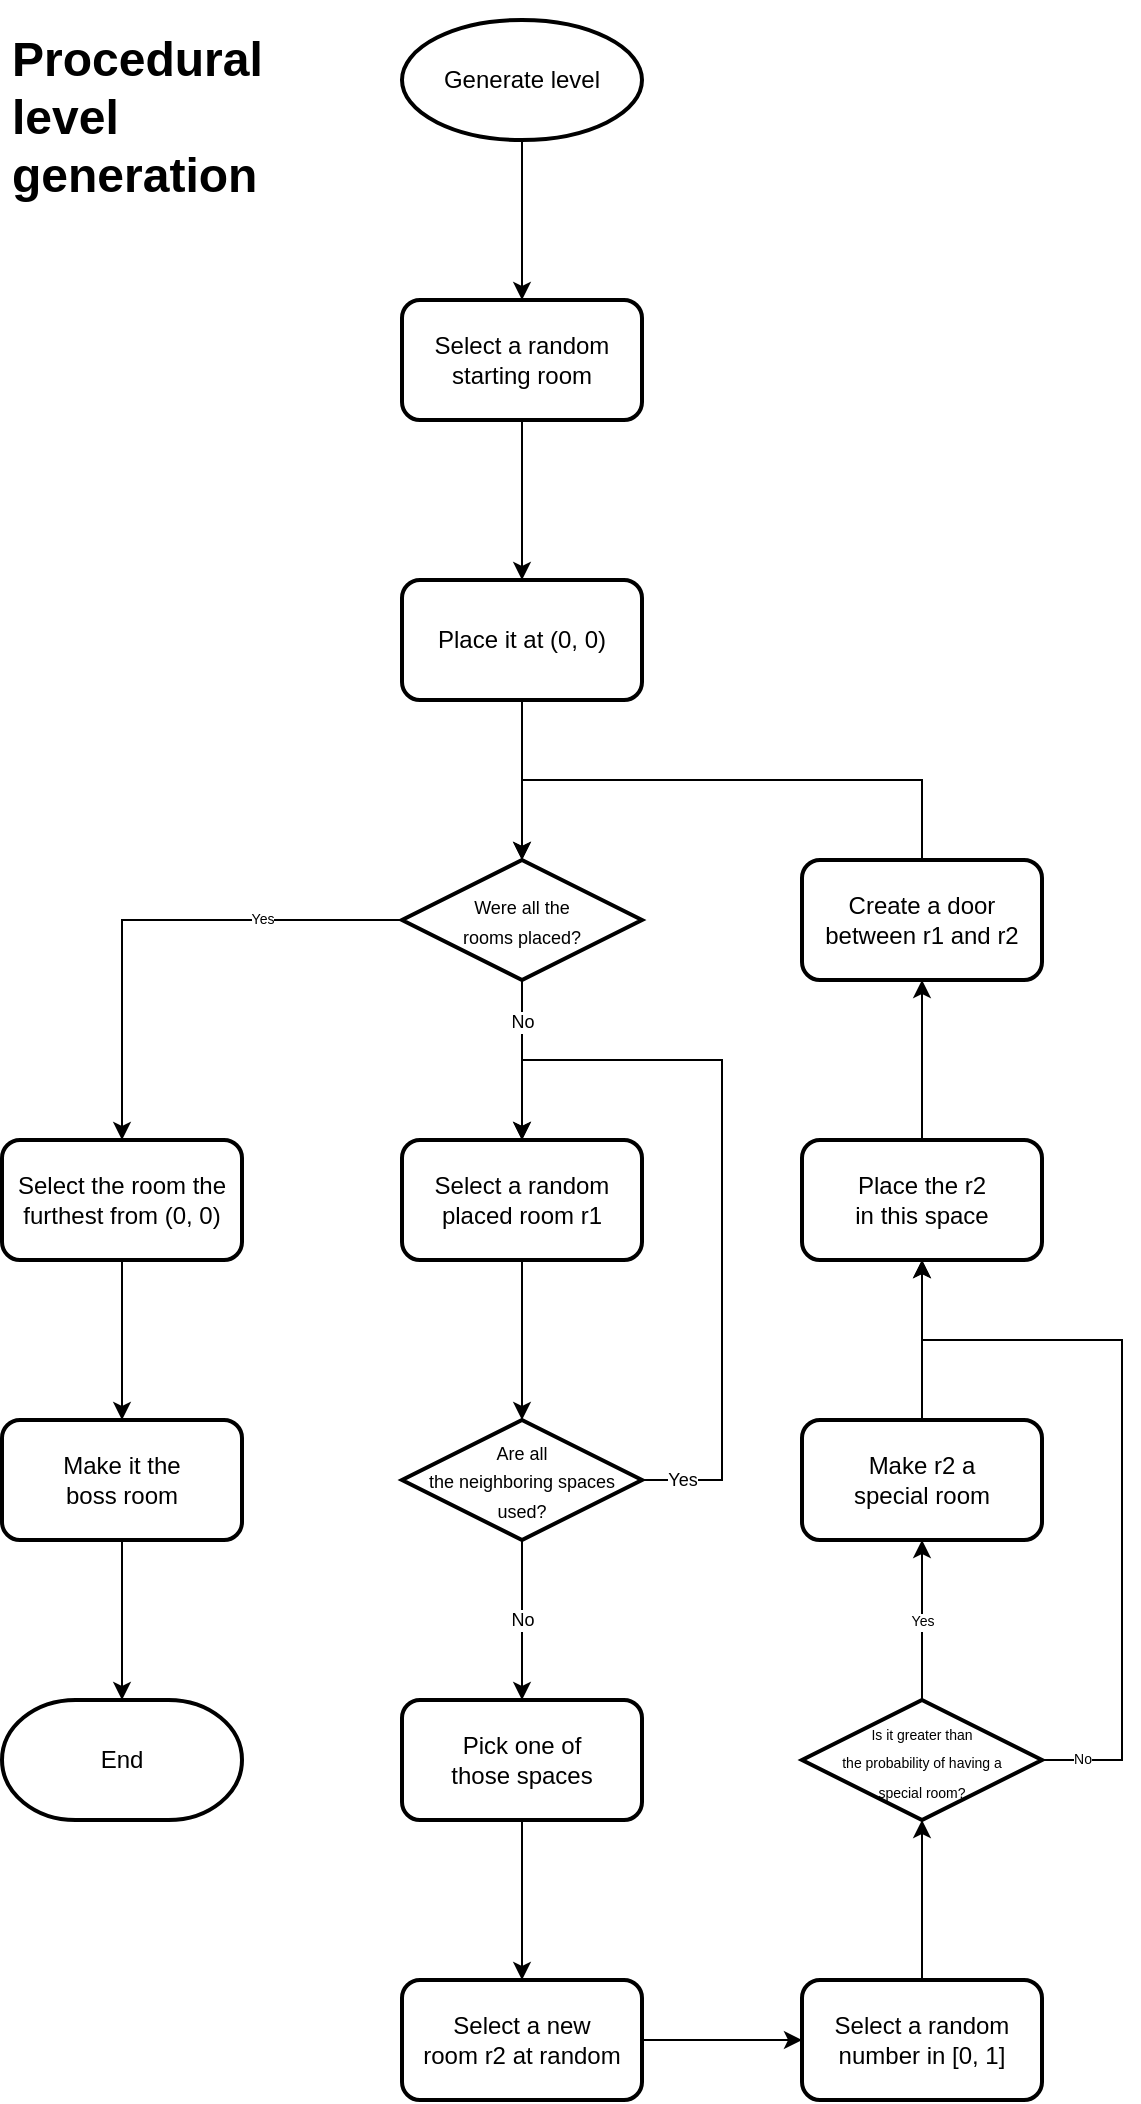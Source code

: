 <mxfile version="20.4.1" type="device"><diagram id="C5RBs43oDa-KdzZeNtuy" name="Page-1"><mxGraphModel dx="1720" dy="1175" grid="1" gridSize="10" guides="1" tooltips="1" connect="1" arrows="1" fold="1" page="1" pageScale="1" pageWidth="827" pageHeight="1169" math="0" shadow="0"><root><mxCell id="WIyWlLk6GJQsqaUBKTNV-0"/><mxCell id="WIyWlLk6GJQsqaUBKTNV-1" parent="WIyWlLk6GJQsqaUBKTNV-0"/><mxCell id="Vpnr3RGYychuM9Ep7VrV-8" value="" style="edgeStyle=orthogonalEdgeStyle;rounded=0;orthogonalLoop=1;jettySize=auto;html=1;" edge="1" parent="WIyWlLk6GJQsqaUBKTNV-1" source="Vpnr3RGYychuM9Ep7VrV-0" target="Vpnr3RGYychuM9Ep7VrV-7"><mxGeometry relative="1" as="geometry"/></mxCell><mxCell id="Vpnr3RGYychuM9Ep7VrV-0" value="Generate level" style="strokeWidth=2;html=1;shape=mxgraph.flowchart.start_1;whiteSpace=wrap;shadow=0;" vertex="1" parent="WIyWlLk6GJQsqaUBKTNV-1"><mxGeometry x="332" y="65" width="120" height="60" as="geometry"/></mxCell><mxCell id="Vpnr3RGYychuM9Ep7VrV-10" value="" style="edgeStyle=orthogonalEdgeStyle;rounded=0;orthogonalLoop=1;jettySize=auto;html=1;" edge="1" parent="WIyWlLk6GJQsqaUBKTNV-1" source="Vpnr3RGYychuM9Ep7VrV-7" target="Vpnr3RGYychuM9Ep7VrV-9"><mxGeometry relative="1" as="geometry"/></mxCell><mxCell id="Vpnr3RGYychuM9Ep7VrV-7" value="Select a random starting room" style="rounded=1;whiteSpace=wrap;html=1;strokeWidth=2;shadow=0;" vertex="1" parent="WIyWlLk6GJQsqaUBKTNV-1"><mxGeometry x="332" y="205" width="120" height="60" as="geometry"/></mxCell><mxCell id="Vpnr3RGYychuM9Ep7VrV-14" value="" style="edgeStyle=orthogonalEdgeStyle;rounded=0;orthogonalLoop=1;jettySize=auto;html=1;" edge="1" parent="WIyWlLk6GJQsqaUBKTNV-1" source="Vpnr3RGYychuM9Ep7VrV-9" target="Vpnr3RGYychuM9Ep7VrV-13"><mxGeometry relative="1" as="geometry"/></mxCell><mxCell id="Vpnr3RGYychuM9Ep7VrV-9" value="Place it at (0, 0)" style="rounded=1;whiteSpace=wrap;html=1;strokeWidth=2;shadow=0;" vertex="1" parent="WIyWlLk6GJQsqaUBKTNV-1"><mxGeometry x="332" y="345" width="120" height="60" as="geometry"/></mxCell><mxCell id="Vpnr3RGYychuM9Ep7VrV-16" value="" style="edgeStyle=orthogonalEdgeStyle;rounded=0;orthogonalLoop=1;jettySize=auto;html=1;fontSize=10;" edge="1" parent="WIyWlLk6GJQsqaUBKTNV-1" source="Vpnr3RGYychuM9Ep7VrV-13" target="Vpnr3RGYychuM9Ep7VrV-15"><mxGeometry relative="1" as="geometry"/></mxCell><mxCell id="Vpnr3RGYychuM9Ep7VrV-21" value="No" style="edgeLabel;html=1;align=center;verticalAlign=middle;resizable=0;points=[];fontSize=9;" vertex="1" connectable="0" parent="Vpnr3RGYychuM9Ep7VrV-16"><mxGeometry x="-0.613" relative="1" as="geometry"><mxPoint y="5" as="offset"/></mxGeometry></mxCell><mxCell id="Vpnr3RGYychuM9Ep7VrV-53" style="edgeStyle=orthogonalEdgeStyle;rounded=0;orthogonalLoop=1;jettySize=auto;html=1;exitX=0;exitY=0.5;exitDx=0;exitDy=0;entryX=0.5;entryY=0;entryDx=0;entryDy=0;fontSize=7;" edge="1" parent="WIyWlLk6GJQsqaUBKTNV-1" source="Vpnr3RGYychuM9Ep7VrV-13" target="Vpnr3RGYychuM9Ep7VrV-51"><mxGeometry relative="1" as="geometry"/></mxCell><mxCell id="Vpnr3RGYychuM9Ep7VrV-54" value="Yes&lt;br&gt;" style="edgeLabel;html=1;align=center;verticalAlign=middle;resizable=0;points=[];fontSize=7;" vertex="1" connectable="0" parent="Vpnr3RGYychuM9Ep7VrV-53"><mxGeometry x="-0.496" y="-1" relative="1" as="geometry"><mxPoint x="-7" y="1" as="offset"/></mxGeometry></mxCell><mxCell id="Vpnr3RGYychuM9Ep7VrV-13" value="&lt;font style=&quot;font-size: 9px;&quot;&gt;Were all the&lt;br&gt;rooms placed?&lt;/font&gt;" style="rhombus;whiteSpace=wrap;html=1;rounded=0;strokeWidth=2;shadow=0;" vertex="1" parent="WIyWlLk6GJQsqaUBKTNV-1"><mxGeometry x="332" y="485" width="120" height="60" as="geometry"/></mxCell><mxCell id="Vpnr3RGYychuM9Ep7VrV-18" value="" style="edgeStyle=orthogonalEdgeStyle;rounded=0;orthogonalLoop=1;jettySize=auto;html=1;fontSize=10;" edge="1" parent="WIyWlLk6GJQsqaUBKTNV-1" source="Vpnr3RGYychuM9Ep7VrV-15" target="Vpnr3RGYychuM9Ep7VrV-17"><mxGeometry relative="1" as="geometry"/></mxCell><mxCell id="Vpnr3RGYychuM9Ep7VrV-15" value="Select a random placed room r1" style="whiteSpace=wrap;html=1;rounded=1;strokeWidth=2;shadow=0;" vertex="1" parent="WIyWlLk6GJQsqaUBKTNV-1"><mxGeometry x="332" y="625" width="120" height="60" as="geometry"/></mxCell><mxCell id="Vpnr3RGYychuM9Ep7VrV-23" value="" style="edgeStyle=orthogonalEdgeStyle;rounded=0;orthogonalLoop=1;jettySize=auto;html=1;fontSize=9;" edge="1" parent="WIyWlLk6GJQsqaUBKTNV-1" source="Vpnr3RGYychuM9Ep7VrV-17" target="Vpnr3RGYychuM9Ep7VrV-22"><mxGeometry relative="1" as="geometry"/></mxCell><mxCell id="Vpnr3RGYychuM9Ep7VrV-30" value="No" style="edgeLabel;html=1;align=center;verticalAlign=middle;resizable=0;points=[];fontSize=9;" vertex="1" connectable="0" parent="Vpnr3RGYychuM9Ep7VrV-23"><mxGeometry x="-0.388" y="2" relative="1" as="geometry"><mxPoint x="-2" y="15" as="offset"/></mxGeometry></mxCell><mxCell id="Vpnr3RGYychuM9Ep7VrV-28" style="edgeStyle=orthogonalEdgeStyle;rounded=0;orthogonalLoop=1;jettySize=auto;html=1;exitX=1;exitY=0.5;exitDx=0;exitDy=0;entryX=0.5;entryY=0;entryDx=0;entryDy=0;fontSize=9;" edge="1" parent="WIyWlLk6GJQsqaUBKTNV-1" source="Vpnr3RGYychuM9Ep7VrV-17" target="Vpnr3RGYychuM9Ep7VrV-15"><mxGeometry relative="1" as="geometry"><Array as="points"><mxPoint x="492" y="795"/><mxPoint x="492" y="585"/><mxPoint x="392" y="585"/></Array></mxGeometry></mxCell><mxCell id="Vpnr3RGYychuM9Ep7VrV-29" value="Yes" style="edgeLabel;html=1;align=center;verticalAlign=middle;resizable=0;points=[];fontSize=9;" vertex="1" connectable="0" parent="Vpnr3RGYychuM9Ep7VrV-28"><mxGeometry x="-0.863" y="-1" relative="1" as="geometry"><mxPoint x="-7" y="-1" as="offset"/></mxGeometry></mxCell><mxCell id="Vpnr3RGYychuM9Ep7VrV-17" value="&lt;font style=&quot;font-size: 9px;&quot;&gt;Are all&lt;br&gt;the neighboring spaces&lt;br&gt;used?&lt;/font&gt;" style="rhombus;whiteSpace=wrap;html=1;rounded=0;strokeWidth=2;shadow=0;" vertex="1" parent="WIyWlLk6GJQsqaUBKTNV-1"><mxGeometry x="332" y="765" width="120" height="60" as="geometry"/></mxCell><mxCell id="Vpnr3RGYychuM9Ep7VrV-25" value="" style="edgeStyle=orthogonalEdgeStyle;rounded=0;orthogonalLoop=1;jettySize=auto;html=1;fontSize=9;" edge="1" parent="WIyWlLk6GJQsqaUBKTNV-1" source="Vpnr3RGYychuM9Ep7VrV-22" target="Vpnr3RGYychuM9Ep7VrV-24"><mxGeometry relative="1" as="geometry"/></mxCell><mxCell id="Vpnr3RGYychuM9Ep7VrV-22" value="Pick one of&lt;br&gt;those spaces" style="whiteSpace=wrap;html=1;rounded=1;strokeWidth=2;shadow=0;" vertex="1" parent="WIyWlLk6GJQsqaUBKTNV-1"><mxGeometry x="332" y="905" width="120" height="60" as="geometry"/></mxCell><mxCell id="Vpnr3RGYychuM9Ep7VrV-32" value="" style="edgeStyle=orthogonalEdgeStyle;rounded=0;orthogonalLoop=1;jettySize=auto;html=1;fontSize=9;" edge="1" parent="WIyWlLk6GJQsqaUBKTNV-1" source="Vpnr3RGYychuM9Ep7VrV-24" target="Vpnr3RGYychuM9Ep7VrV-31"><mxGeometry relative="1" as="geometry"/></mxCell><mxCell id="Vpnr3RGYychuM9Ep7VrV-24" value="Select a new&lt;br&gt;room r2 at random" style="whiteSpace=wrap;html=1;rounded=1;strokeWidth=2;shadow=0;" vertex="1" parent="WIyWlLk6GJQsqaUBKTNV-1"><mxGeometry x="332" y="1045" width="120" height="60" as="geometry"/></mxCell><mxCell id="Vpnr3RGYychuM9Ep7VrV-34" value="" style="edgeStyle=orthogonalEdgeStyle;rounded=0;orthogonalLoop=1;jettySize=auto;html=1;fontSize=12;" edge="1" parent="WIyWlLk6GJQsqaUBKTNV-1" source="Vpnr3RGYychuM9Ep7VrV-31" target="Vpnr3RGYychuM9Ep7VrV-33"><mxGeometry relative="1" as="geometry"/></mxCell><mxCell id="Vpnr3RGYychuM9Ep7VrV-31" value="&lt;font style=&quot;font-size: 12px;&quot;&gt;Select a random&lt;br style=&quot;&quot;&gt;number in [0, 1]&lt;/font&gt;" style="whiteSpace=wrap;html=1;rounded=1;strokeWidth=2;shadow=0;" vertex="1" parent="WIyWlLk6GJQsqaUBKTNV-1"><mxGeometry x="532" y="1045" width="120" height="60" as="geometry"/></mxCell><mxCell id="Vpnr3RGYychuM9Ep7VrV-36" value="" style="edgeStyle=orthogonalEdgeStyle;rounded=0;orthogonalLoop=1;jettySize=auto;html=1;fontSize=7;" edge="1" parent="WIyWlLk6GJQsqaUBKTNV-1" source="Vpnr3RGYychuM9Ep7VrV-33" target="Vpnr3RGYychuM9Ep7VrV-35"><mxGeometry relative="1" as="geometry"/></mxCell><mxCell id="Vpnr3RGYychuM9Ep7VrV-40" value="Yes" style="edgeLabel;html=1;align=center;verticalAlign=middle;resizable=0;points=[];fontSize=7;" vertex="1" connectable="0" parent="Vpnr3RGYychuM9Ep7VrV-36"><mxGeometry x="-0.537" y="3" relative="1" as="geometry"><mxPoint x="3" y="-21" as="offset"/></mxGeometry></mxCell><mxCell id="Vpnr3RGYychuM9Ep7VrV-46" style="edgeStyle=orthogonalEdgeStyle;rounded=0;orthogonalLoop=1;jettySize=auto;html=1;exitX=1;exitY=0.5;exitDx=0;exitDy=0;entryX=0.5;entryY=1;entryDx=0;entryDy=0;fontSize=7;" edge="1" parent="WIyWlLk6GJQsqaUBKTNV-1" source="Vpnr3RGYychuM9Ep7VrV-33" target="Vpnr3RGYychuM9Ep7VrV-42"><mxGeometry relative="1" as="geometry"><Array as="points"><mxPoint x="692" y="935"/><mxPoint x="692" y="725"/><mxPoint x="592" y="725"/></Array></mxGeometry></mxCell><mxCell id="Vpnr3RGYychuM9Ep7VrV-47" value="No" style="edgeLabel;html=1;align=center;verticalAlign=middle;resizable=0;points=[];fontSize=7;" vertex="1" connectable="0" parent="Vpnr3RGYychuM9Ep7VrV-46"><mxGeometry x="-0.887" y="-1" relative="1" as="geometry"><mxPoint x="-2" y="-1" as="offset"/></mxGeometry></mxCell><mxCell id="Vpnr3RGYychuM9Ep7VrV-33" value="&lt;font style=&quot;font-size: 7px;&quot;&gt;Is it greater than&lt;br&gt;the probability of having a&lt;br&gt;special room?&lt;/font&gt;" style="rhombus;whiteSpace=wrap;html=1;rounded=0;strokeWidth=2;shadow=0;" vertex="1" parent="WIyWlLk6GJQsqaUBKTNV-1"><mxGeometry x="532" y="905" width="120" height="60" as="geometry"/></mxCell><mxCell id="Vpnr3RGYychuM9Ep7VrV-43" value="" style="edgeStyle=orthogonalEdgeStyle;rounded=0;orthogonalLoop=1;jettySize=auto;html=1;fontSize=7;" edge="1" parent="WIyWlLk6GJQsqaUBKTNV-1" source="Vpnr3RGYychuM9Ep7VrV-35" target="Vpnr3RGYychuM9Ep7VrV-42"><mxGeometry relative="1" as="geometry"/></mxCell><mxCell id="Vpnr3RGYychuM9Ep7VrV-35" value="Make r2 a&lt;br&gt;special room" style="whiteSpace=wrap;html=1;rounded=1;strokeWidth=2;shadow=0;" vertex="1" parent="WIyWlLk6GJQsqaUBKTNV-1"><mxGeometry x="532" y="765" width="120" height="60" as="geometry"/></mxCell><mxCell id="Vpnr3RGYychuM9Ep7VrV-45" value="" style="edgeStyle=orthogonalEdgeStyle;rounded=0;orthogonalLoop=1;jettySize=auto;html=1;fontSize=7;" edge="1" parent="WIyWlLk6GJQsqaUBKTNV-1" source="Vpnr3RGYychuM9Ep7VrV-42" target="Vpnr3RGYychuM9Ep7VrV-44"><mxGeometry relative="1" as="geometry"/></mxCell><mxCell id="Vpnr3RGYychuM9Ep7VrV-42" value="Place the r2&lt;br&gt;in this space" style="whiteSpace=wrap;html=1;rounded=1;strokeWidth=2;shadow=0;" vertex="1" parent="WIyWlLk6GJQsqaUBKTNV-1"><mxGeometry x="532" y="625" width="120" height="60" as="geometry"/></mxCell><mxCell id="Vpnr3RGYychuM9Ep7VrV-48" style="edgeStyle=orthogonalEdgeStyle;rounded=0;orthogonalLoop=1;jettySize=auto;html=1;exitX=0.5;exitY=0;exitDx=0;exitDy=0;entryX=0.5;entryY=0;entryDx=0;entryDy=0;fontSize=7;" edge="1" parent="WIyWlLk6GJQsqaUBKTNV-1" source="Vpnr3RGYychuM9Ep7VrV-44" target="Vpnr3RGYychuM9Ep7VrV-13"><mxGeometry relative="1" as="geometry"><Array as="points"><mxPoint x="592" y="445"/><mxPoint x="392" y="445"/></Array></mxGeometry></mxCell><mxCell id="Vpnr3RGYychuM9Ep7VrV-44" value="Create a door between r1 and r2" style="whiteSpace=wrap;html=1;rounded=1;strokeWidth=2;shadow=0;" vertex="1" parent="WIyWlLk6GJQsqaUBKTNV-1"><mxGeometry x="532" y="485" width="120" height="60" as="geometry"/></mxCell><mxCell id="Vpnr3RGYychuM9Ep7VrV-56" value="" style="edgeStyle=orthogonalEdgeStyle;rounded=0;orthogonalLoop=1;jettySize=auto;html=1;fontSize=7;" edge="1" parent="WIyWlLk6GJQsqaUBKTNV-1" source="Vpnr3RGYychuM9Ep7VrV-51" target="Vpnr3RGYychuM9Ep7VrV-55"><mxGeometry relative="1" as="geometry"/></mxCell><mxCell id="Vpnr3RGYychuM9Ep7VrV-51" value="Select the room the furthest from (0, 0)" style="whiteSpace=wrap;html=1;rounded=1;strokeWidth=2;shadow=0;" vertex="1" parent="WIyWlLk6GJQsqaUBKTNV-1"><mxGeometry x="132" y="625" width="120" height="60" as="geometry"/></mxCell><mxCell id="Vpnr3RGYychuM9Ep7VrV-58" value="" style="edgeStyle=orthogonalEdgeStyle;rounded=0;orthogonalLoop=1;jettySize=auto;html=1;fontSize=7;" edge="1" parent="WIyWlLk6GJQsqaUBKTNV-1" source="Vpnr3RGYychuM9Ep7VrV-55"><mxGeometry relative="1" as="geometry"><mxPoint x="192" y="905" as="targetPoint"/></mxGeometry></mxCell><mxCell id="Vpnr3RGYychuM9Ep7VrV-55" value="Make it the&lt;br&gt;boss room" style="whiteSpace=wrap;html=1;rounded=1;strokeWidth=2;shadow=0;" vertex="1" parent="WIyWlLk6GJQsqaUBKTNV-1"><mxGeometry x="132" y="765" width="120" height="60" as="geometry"/></mxCell><mxCell id="Vpnr3RGYychuM9Ep7VrV-59" value="&lt;font style=&quot;font-size: 12px;&quot;&gt;End&lt;/font&gt;" style="strokeWidth=2;html=1;shape=mxgraph.flowchart.terminator;whiteSpace=wrap;rounded=0;shadow=0;fontSize=7;" vertex="1" parent="WIyWlLk6GJQsqaUBKTNV-1"><mxGeometry x="132" y="905" width="120" height="60" as="geometry"/></mxCell><mxCell id="Vpnr3RGYychuM9Ep7VrV-66" value="&lt;h1&gt;Procedural level generation&lt;/h1&gt;" style="text;html=1;strokeColor=none;fillColor=none;spacing=5;spacingTop=-20;whiteSpace=wrap;overflow=hidden;rounded=0;shadow=0;strokeWidth=2;fontSize=12;" vertex="1" parent="WIyWlLk6GJQsqaUBKTNV-1"><mxGeometry x="132" y="65" width="140" height="100" as="geometry"/></mxCell></root></mxGraphModel></diagram></mxfile>